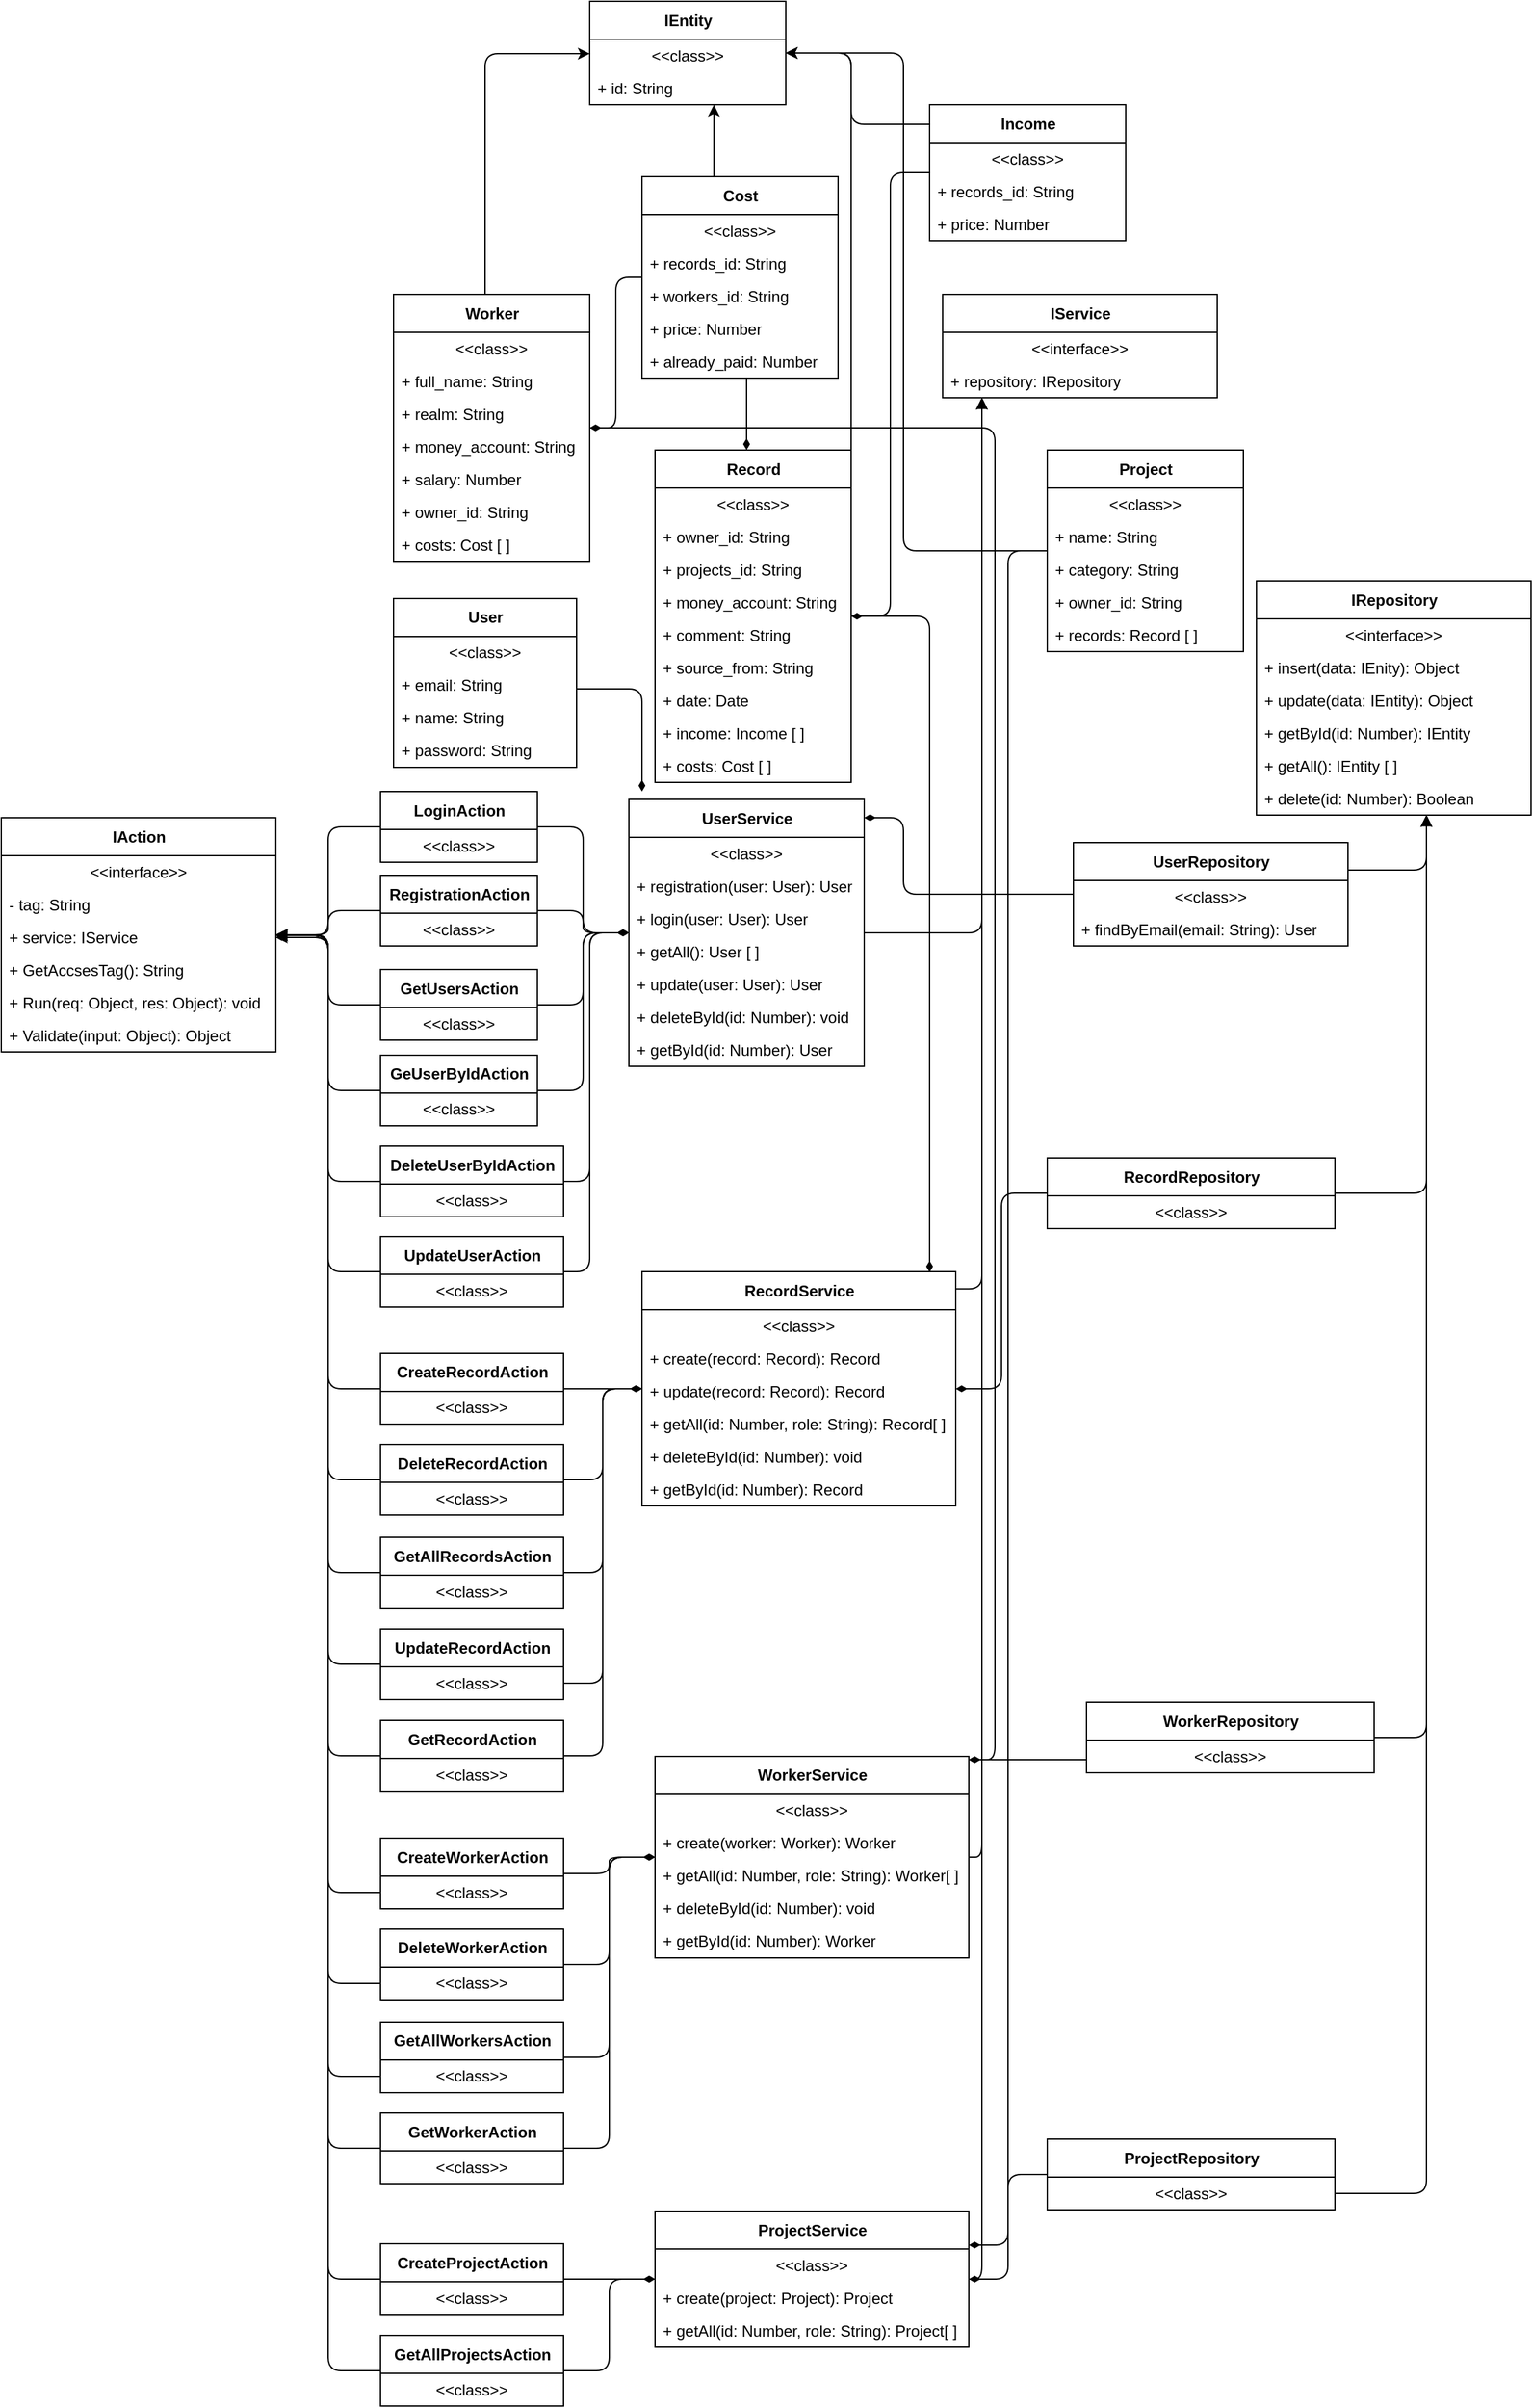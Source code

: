 <mxfile>
    <diagram id="EhOWiQjwKC5yU7iMH9eh" name="Page-1">
        <mxGraphModel dx="2369" dy="2226" grid="1" gridSize="10" guides="1" tooltips="1" connect="1" arrows="1" fold="1" page="1" pageScale="1" pageWidth="1100" pageHeight="850" math="0" shadow="0">
            <root>
                <mxCell id="0"/>
                <mxCell id="1" parent="0"/>
                <mxCell id="305" value="IAction" style="swimlane;fontStyle=1;align=center;verticalAlign=middle;childLayout=stackLayout;horizontal=1;startSize=29;horizontalStack=0;resizeParent=1;resizeParentMax=0;resizeLast=0;collapsible=0;marginBottom=0;html=1;" parent="1" vertex="1">
                    <mxGeometry x="10" y="120" width="210" height="179" as="geometry"/>
                </mxCell>
                <mxCell id="306" value="&amp;lt;&amp;lt;interface&amp;gt;&amp;gt;" style="text;html=1;strokeColor=none;fillColor=none;align=center;verticalAlign=middle;spacingLeft=4;spacingRight=4;overflow=hidden;rotatable=0;points=[[0,0.5],[1,0.5]];portConstraint=eastwest;" parent="305" vertex="1">
                    <mxGeometry y="29" width="210" height="25" as="geometry"/>
                </mxCell>
                <mxCell id="307" value="- tag: String" style="text;html=1;strokeColor=none;fillColor=none;align=left;verticalAlign=middle;spacingLeft=4;spacingRight=4;overflow=hidden;rotatable=0;points=[[0,0.5],[1,0.5]];portConstraint=eastwest;" parent="305" vertex="1">
                    <mxGeometry y="54" width="210" height="25" as="geometry"/>
                </mxCell>
                <mxCell id="495" value="+ service: IService" style="text;html=1;strokeColor=none;fillColor=none;align=left;verticalAlign=middle;spacingLeft=4;spacingRight=4;overflow=hidden;rotatable=0;points=[[0,0.5],[1,0.5]];portConstraint=eastwest;" parent="305" vertex="1">
                    <mxGeometry y="79" width="210" height="25" as="geometry"/>
                </mxCell>
                <mxCell id="308" value="+ GetAccsesTag(): String" style="text;html=1;strokeColor=none;fillColor=none;align=left;verticalAlign=middle;spacingLeft=4;spacingRight=4;overflow=hidden;rotatable=0;points=[[0,0.5],[1,0.5]];portConstraint=eastwest;" parent="305" vertex="1">
                    <mxGeometry y="104" width="210" height="25" as="geometry"/>
                </mxCell>
                <mxCell id="309" value="+ Run(req: Object, res: Object): void" style="text;html=1;strokeColor=none;fillColor=none;align=left;verticalAlign=middle;spacingLeft=4;spacingRight=4;overflow=hidden;rotatable=0;points=[[0,0.5],[1,0.5]];portConstraint=eastwest;" parent="305" vertex="1">
                    <mxGeometry y="129" width="210" height="25" as="geometry"/>
                </mxCell>
                <mxCell id="310" value="+ Validate(input: Object): Object" style="text;html=1;strokeColor=none;fillColor=none;align=left;verticalAlign=middle;spacingLeft=4;spacingRight=4;overflow=hidden;rotatable=0;points=[[0,0.5],[1,0.5]];portConstraint=eastwest;" parent="305" vertex="1">
                    <mxGeometry y="154" width="210" height="25" as="geometry"/>
                </mxCell>
                <mxCell id="321" style="edgeStyle=elbowEdgeStyle;html=1;endArrow=block;endFill=1;" parent="1" source="311" target="305" edge="1">
                    <mxGeometry relative="1" as="geometry">
                        <Array as="points">
                            <mxPoint x="260" y="210"/>
                            <mxPoint x="270" y="209"/>
                            <mxPoint x="260" y="150"/>
                        </Array>
                    </mxGeometry>
                </mxCell>
                <mxCell id="484" style="edgeStyle=elbowEdgeStyle;html=1;endArrow=diamondThin;endFill=1;" parent="1" source="311" target="434" edge="1">
                    <mxGeometry relative="1" as="geometry"/>
                </mxCell>
                <mxCell id="311" value="LoginAction" style="swimlane;fontStyle=1;align=center;verticalAlign=middle;childLayout=stackLayout;horizontal=1;startSize=29;horizontalStack=0;resizeParent=1;resizeParentMax=0;resizeLast=0;collapsible=0;marginBottom=0;html=1;" parent="1" vertex="1">
                    <mxGeometry x="300" y="100" width="120" height="54" as="geometry"/>
                </mxCell>
                <mxCell id="312" value="&amp;lt;&amp;lt;class&amp;gt;&amp;gt;" style="text;html=1;strokeColor=none;fillColor=none;align=center;verticalAlign=middle;spacingLeft=4;spacingRight=4;overflow=hidden;rotatable=0;points=[[0,0.5],[1,0.5]];portConstraint=eastwest;" parent="311" vertex="1">
                    <mxGeometry y="29" width="120" height="25" as="geometry"/>
                </mxCell>
                <mxCell id="320" style="edgeStyle=elbowEdgeStyle;html=1;endArrow=block;endFill=1;" parent="1" source="318" target="305" edge="1">
                    <mxGeometry relative="1" as="geometry"/>
                </mxCell>
                <mxCell id="485" style="edgeStyle=elbowEdgeStyle;html=1;endArrow=diamondThin;endFill=1;" parent="1" source="318" target="434" edge="1">
                    <mxGeometry relative="1" as="geometry"/>
                </mxCell>
                <mxCell id="318" value="RegistrationAction" style="swimlane;fontStyle=1;align=center;verticalAlign=middle;childLayout=stackLayout;horizontal=1;startSize=29;horizontalStack=0;resizeParent=1;resizeParentMax=0;resizeLast=0;collapsible=0;marginBottom=0;html=1;" parent="1" vertex="1">
                    <mxGeometry x="300" y="164" width="120" height="54" as="geometry"/>
                </mxCell>
                <mxCell id="319" value="&amp;lt;&amp;lt;class&amp;gt;&amp;gt;" style="text;html=1;strokeColor=none;fillColor=none;align=center;verticalAlign=middle;spacingLeft=4;spacingRight=4;overflow=hidden;rotatable=0;points=[[0,0.5],[1,0.5]];portConstraint=eastwest;" parent="318" vertex="1">
                    <mxGeometry y="29" width="120" height="25" as="geometry"/>
                </mxCell>
                <mxCell id="324" style="edgeStyle=elbowEdgeStyle;html=1;endArrow=block;endFill=1;" parent="1" source="322" target="305" edge="1">
                    <mxGeometry relative="1" as="geometry"/>
                </mxCell>
                <mxCell id="488" style="edgeStyle=elbowEdgeStyle;html=1;endArrow=diamondThin;endFill=1;" parent="1" source="322" target="431" edge="1">
                    <mxGeometry relative="1" as="geometry"/>
                </mxCell>
                <mxCell id="322" value="GetAllRecordsAction" style="swimlane;fontStyle=1;align=center;verticalAlign=middle;childLayout=stackLayout;horizontal=1;startSize=29;horizontalStack=0;resizeParent=1;resizeParentMax=0;resizeLast=0;collapsible=0;marginBottom=0;html=1;" parent="1" vertex="1">
                    <mxGeometry x="300" y="670" width="140" height="54" as="geometry"/>
                </mxCell>
                <mxCell id="323" value="&amp;lt;&amp;lt;class&amp;gt;&amp;gt;" style="text;html=1;strokeColor=none;fillColor=none;align=center;verticalAlign=middle;spacingLeft=4;spacingRight=4;overflow=hidden;rotatable=0;points=[[0,0.5],[1,0.5]];portConstraint=eastwest;" parent="322" vertex="1">
                    <mxGeometry y="29" width="140" height="25" as="geometry"/>
                </mxCell>
                <mxCell id="331" style="edgeStyle=elbowEdgeStyle;html=1;endArrow=block;endFill=1;" parent="1" source="329" target="305" edge="1">
                    <mxGeometry relative="1" as="geometry"/>
                </mxCell>
                <mxCell id="491" style="edgeStyle=elbowEdgeStyle;html=1;endArrow=diamondThin;endFill=1;" parent="1" source="329" target="431" edge="1">
                    <mxGeometry relative="1" as="geometry"/>
                </mxCell>
                <mxCell id="329" value="GetRecordAction" style="swimlane;fontStyle=1;align=center;verticalAlign=middle;childLayout=stackLayout;horizontal=1;startSize=29;horizontalStack=0;resizeParent=1;resizeParentMax=0;resizeLast=0;collapsible=0;marginBottom=0;html=1;" parent="1" vertex="1">
                    <mxGeometry x="300" y="810" width="140" height="54" as="geometry"/>
                </mxCell>
                <mxCell id="330" value="&amp;lt;&amp;lt;class&amp;gt;&amp;gt;" style="text;html=1;strokeColor=none;fillColor=none;align=center;verticalAlign=middle;spacingLeft=4;spacingRight=4;overflow=hidden;rotatable=0;points=[[0,0.5],[1,0.5]];portConstraint=eastwest;" parent="329" vertex="1">
                    <mxGeometry y="29" width="140" height="25" as="geometry"/>
                </mxCell>
                <mxCell id="335" style="edgeStyle=elbowEdgeStyle;html=1;endArrow=block;endFill=1;" parent="1" source="332" target="305" edge="1">
                    <mxGeometry relative="1" as="geometry">
                        <Array as="points">
                            <mxPoint x="260" y="430"/>
                        </Array>
                    </mxGeometry>
                </mxCell>
                <mxCell id="332" value="UpdateRecordAction" style="swimlane;fontStyle=1;align=center;verticalAlign=middle;childLayout=stackLayout;horizontal=1;startSize=29;horizontalStack=0;resizeParent=1;resizeParentMax=0;resizeLast=0;collapsible=0;marginBottom=0;html=1;" parent="1" vertex="1">
                    <mxGeometry x="300" y="740" width="140" height="54" as="geometry"/>
                </mxCell>
                <mxCell id="333" value="&amp;lt;&amp;lt;class&amp;gt;&amp;gt;" style="text;html=1;strokeColor=none;fillColor=none;align=center;verticalAlign=middle;spacingLeft=4;spacingRight=4;overflow=hidden;rotatable=0;points=[[0,0.5],[1,0.5]];portConstraint=eastwest;" parent="332" vertex="1">
                    <mxGeometry y="29" width="140" height="25" as="geometry"/>
                </mxCell>
                <mxCell id="341" style="edgeStyle=elbowEdgeStyle;html=1;endArrow=block;endFill=1;" parent="1" source="336" target="305" edge="1">
                    <mxGeometry relative="1" as="geometry"/>
                </mxCell>
                <mxCell id="486" style="edgeStyle=elbowEdgeStyle;html=1;endArrow=diamondThin;endFill=1;" parent="1" source="336" target="431" edge="1">
                    <mxGeometry relative="1" as="geometry"/>
                </mxCell>
                <mxCell id="336" value="CreateRecordAction" style="swimlane;fontStyle=1;align=center;verticalAlign=middle;childLayout=stackLayout;horizontal=1;startSize=29;horizontalStack=0;resizeParent=1;resizeParentMax=0;resizeLast=0;collapsible=0;marginBottom=0;html=1;" parent="1" vertex="1">
                    <mxGeometry x="300" y="529.5" width="140" height="54" as="geometry"/>
                </mxCell>
                <mxCell id="337" value="&amp;lt;&amp;lt;class&amp;gt;&amp;gt;" style="text;html=1;strokeColor=none;fillColor=none;align=center;verticalAlign=middle;spacingLeft=4;spacingRight=4;overflow=hidden;rotatable=0;points=[[0,0.5],[1,0.5]];portConstraint=eastwest;" parent="336" vertex="1">
                    <mxGeometry y="29" width="140" height="25" as="geometry"/>
                </mxCell>
                <mxCell id="340" style="edgeStyle=elbowEdgeStyle;html=1;endArrow=block;endFill=1;" parent="1" source="338" target="305" edge="1">
                    <mxGeometry relative="1" as="geometry"/>
                </mxCell>
                <mxCell id="487" style="edgeStyle=elbowEdgeStyle;html=1;endArrow=diamondThin;endFill=1;" parent="1" source="338" target="431" edge="1">
                    <mxGeometry relative="1" as="geometry"/>
                </mxCell>
                <mxCell id="338" value="DeleteRecordAction" style="swimlane;fontStyle=1;align=center;verticalAlign=middle;childLayout=stackLayout;horizontal=1;startSize=29;horizontalStack=0;resizeParent=1;resizeParentMax=0;resizeLast=0;collapsible=0;marginBottom=0;html=1;" parent="1" vertex="1">
                    <mxGeometry x="300" y="599" width="140" height="54" as="geometry"/>
                </mxCell>
                <mxCell id="339" value="&amp;lt;&amp;lt;class&amp;gt;&amp;gt;" style="text;html=1;strokeColor=none;fillColor=none;align=center;verticalAlign=middle;spacingLeft=4;spacingRight=4;overflow=hidden;rotatable=0;points=[[0,0.5],[1,0.5]];portConstraint=eastwest;" parent="338" vertex="1">
                    <mxGeometry y="29" width="140" height="25" as="geometry"/>
                </mxCell>
                <mxCell id="494" style="edgeStyle=elbowEdgeStyle;html=1;endArrow=diamondThin;endFill=1;exitX=1;exitY=0.5;exitDx=0;exitDy=0;" parent="1" edge="1">
                    <mxGeometry relative="1" as="geometry">
                        <Array as="points">
                            <mxPoint x="500" y="90"/>
                            <mxPoint x="500" y="60"/>
                            <mxPoint x="470" y="70"/>
                            <mxPoint x="520" y="90"/>
                            <mxPoint x="480" y="90"/>
                            <mxPoint x="470" y="60"/>
                            <mxPoint x="580" y="10"/>
                        </Array>
                        <mxPoint x="450" y="21.5" as="sourcePoint"/>
                        <mxPoint x="500" y="100" as="targetPoint"/>
                    </mxGeometry>
                </mxCell>
                <mxCell id="349" value="User" style="swimlane;fontStyle=1;align=center;verticalAlign=middle;childLayout=stackLayout;horizontal=1;startSize=29;horizontalStack=0;resizeParent=1;resizeParentMax=0;resizeLast=0;collapsible=0;marginBottom=0;html=1;" parent="1" vertex="1">
                    <mxGeometry x="310" y="-47.5" width="140" height="129" as="geometry"/>
                </mxCell>
                <mxCell id="350" value="&amp;lt;&amp;lt;class&amp;gt;&amp;gt;" style="text;html=1;strokeColor=none;fillColor=none;align=center;verticalAlign=middle;spacingLeft=4;spacingRight=4;overflow=hidden;rotatable=0;points=[[0,0.5],[1,0.5]];portConstraint=eastwest;" parent="349" vertex="1">
                    <mxGeometry y="29" width="140" height="25" as="geometry"/>
                </mxCell>
                <mxCell id="372" value="+ email: String" style="text;html=1;strokeColor=none;fillColor=none;align=left;verticalAlign=middle;spacingLeft=4;spacingRight=4;overflow=hidden;rotatable=0;points=[[0,0.5],[1,0.5]];portConstraint=eastwest;" parent="349" vertex="1">
                    <mxGeometry y="54" width="140" height="25" as="geometry"/>
                </mxCell>
                <mxCell id="373" value="+ name: String" style="text;html=1;strokeColor=none;fillColor=none;align=left;verticalAlign=middle;spacingLeft=4;spacingRight=4;overflow=hidden;rotatable=0;points=[[0,0.5],[1,0.5]];portConstraint=eastwest;" parent="349" vertex="1">
                    <mxGeometry y="79" width="140" height="25" as="geometry"/>
                </mxCell>
                <mxCell id="374" value="+ password: String" style="text;html=1;strokeColor=none;fillColor=none;align=left;verticalAlign=middle;spacingLeft=4;spacingRight=4;overflow=hidden;rotatable=0;points=[[0,0.5],[1,0.5]];portConstraint=eastwest;" parent="349" vertex="1">
                    <mxGeometry y="104" width="140" height="25" as="geometry"/>
                </mxCell>
                <mxCell id="499" style="edgeStyle=elbowEdgeStyle;html=1;endArrow=diamondThin;endFill=1;entryX=0.92;entryY=0.003;entryDx=0;entryDy=0;entryPerimeter=0;" parent="1" source="355" target="431" edge="1">
                    <mxGeometry relative="1" as="geometry">
                        <Array as="points">
                            <mxPoint x="720" y="330"/>
                            <mxPoint x="690" y="280"/>
                            <mxPoint x="680" y="140"/>
                            <mxPoint x="680" y="320"/>
                            <mxPoint x="687" y="190"/>
                            <mxPoint x="690" y="-20"/>
                            <mxPoint x="620" y="-10"/>
                        </Array>
                        <mxPoint x="690" y="340" as="targetPoint"/>
                    </mxGeometry>
                </mxCell>
                <mxCell id="620" style="edgeStyle=elbowEdgeStyle;html=1;endArrow=classic;endFill=1;" edge="1" parent="1" source="355" target="613">
                    <mxGeometry relative="1" as="geometry">
                        <Array as="points">
                            <mxPoint x="660" y="-400"/>
                        </Array>
                    </mxGeometry>
                </mxCell>
                <mxCell id="355" value="Record" style="swimlane;fontStyle=1;align=center;verticalAlign=middle;childLayout=stackLayout;horizontal=1;startSize=29;horizontalStack=0;resizeParent=1;resizeParentMax=0;resizeLast=0;collapsible=0;marginBottom=0;html=1;" parent="1" vertex="1">
                    <mxGeometry x="510" y="-161" width="150" height="254" as="geometry"/>
                </mxCell>
                <mxCell id="356" value="&amp;lt;&amp;lt;class&amp;gt;&amp;gt;" style="text;html=1;strokeColor=none;fillColor=none;align=center;verticalAlign=middle;spacingLeft=4;spacingRight=4;overflow=hidden;rotatable=0;points=[[0,0.5],[1,0.5]];portConstraint=eastwest;" parent="355" vertex="1">
                    <mxGeometry y="29" width="150" height="25" as="geometry"/>
                </mxCell>
                <mxCell id="385" value="+ owner_id: String" style="text;html=1;strokeColor=none;fillColor=none;align=left;verticalAlign=middle;spacingLeft=4;spacingRight=4;overflow=hidden;rotatable=0;points=[[0,0.5],[1,0.5]];portConstraint=eastwest;" parent="355" vertex="1">
                    <mxGeometry y="54" width="150" height="25" as="geometry"/>
                </mxCell>
                <mxCell id="386" value="+ projects_id: String" style="text;html=1;strokeColor=none;fillColor=none;align=left;verticalAlign=middle;spacingLeft=4;spacingRight=4;overflow=hidden;rotatable=0;points=[[0,0.5],[1,0.5]];portConstraint=eastwest;" parent="355" vertex="1">
                    <mxGeometry y="79" width="150" height="25" as="geometry"/>
                </mxCell>
                <mxCell id="387" value="+ money_account: String" style="text;html=1;strokeColor=none;fillColor=none;align=left;verticalAlign=middle;spacingLeft=4;spacingRight=4;overflow=hidden;rotatable=0;points=[[0,0.5],[1,0.5]];portConstraint=eastwest;" parent="355" vertex="1">
                    <mxGeometry y="104" width="150" height="25" as="geometry"/>
                </mxCell>
                <mxCell id="517" value="+ comment: String" style="text;html=1;strokeColor=none;fillColor=none;align=left;verticalAlign=middle;spacingLeft=4;spacingRight=4;overflow=hidden;rotatable=0;points=[[0,0.5],[1,0.5]];portConstraint=eastwest;" parent="355" vertex="1">
                    <mxGeometry y="129" width="150" height="25" as="geometry"/>
                </mxCell>
                <mxCell id="518" value="+ source_from: String" style="text;html=1;strokeColor=none;fillColor=none;align=left;verticalAlign=middle;spacingLeft=4;spacingRight=4;overflow=hidden;rotatable=0;points=[[0,0.5],[1,0.5]];portConstraint=eastwest;" parent="355" vertex="1">
                    <mxGeometry y="154" width="150" height="25" as="geometry"/>
                </mxCell>
                <mxCell id="519" value="+ date: Date" style="text;html=1;strokeColor=none;fillColor=none;align=left;verticalAlign=middle;spacingLeft=4;spacingRight=4;overflow=hidden;rotatable=0;points=[[0,0.5],[1,0.5]];portConstraint=eastwest;" parent="355" vertex="1">
                    <mxGeometry y="179" width="150" height="25" as="geometry"/>
                </mxCell>
                <mxCell id="571" value="+ income: Income [ ]&amp;nbsp;" style="text;html=1;strokeColor=none;fillColor=none;align=left;verticalAlign=middle;spacingLeft=4;spacingRight=4;overflow=hidden;rotatable=0;points=[[0,0.5],[1,0.5]];portConstraint=eastwest;" vertex="1" parent="355">
                    <mxGeometry y="204" width="150" height="25" as="geometry"/>
                </mxCell>
                <mxCell id="572" value="+ costs: Cost [ ]&amp;nbsp;" style="text;html=1;strokeColor=none;fillColor=none;align=left;verticalAlign=middle;spacingLeft=4;spacingRight=4;overflow=hidden;rotatable=0;points=[[0,0.5],[1,0.5]];portConstraint=eastwest;" vertex="1" parent="355">
                    <mxGeometry y="229" width="150" height="25" as="geometry"/>
                </mxCell>
                <mxCell id="415" value="IService" style="swimlane;fontStyle=1;align=center;verticalAlign=middle;childLayout=stackLayout;horizontal=1;startSize=29;horizontalStack=0;resizeParent=1;resizeParentMax=0;resizeLast=0;collapsible=0;marginBottom=0;html=1;" parent="1" vertex="1">
                    <mxGeometry x="730" y="-280" width="210" height="79" as="geometry"/>
                </mxCell>
                <mxCell id="416" value="&amp;lt;&amp;lt;interface&amp;gt;&amp;gt;" style="text;html=1;strokeColor=none;fillColor=none;align=center;verticalAlign=middle;spacingLeft=4;spacingRight=4;overflow=hidden;rotatable=0;points=[[0,0.5],[1,0.5]];portConstraint=eastwest;" parent="415" vertex="1">
                    <mxGeometry y="29" width="210" height="25" as="geometry"/>
                </mxCell>
                <mxCell id="417" value="+ repository: IRepository" style="text;html=1;strokeColor=none;fillColor=none;align=left;verticalAlign=middle;spacingLeft=4;spacingRight=4;overflow=hidden;rotatable=0;points=[[0,0.5],[1,0.5]];portConstraint=eastwest;" parent="415" vertex="1">
                    <mxGeometry y="54" width="210" height="25" as="geometry"/>
                </mxCell>
                <mxCell id="430" style="edgeStyle=elbowEdgeStyle;html=1;endArrow=block;endFill=1;exitX=1;exitY=0.073;exitDx=0;exitDy=0;exitPerimeter=0;" parent="1" source="431" target="415" edge="1">
                    <mxGeometry relative="1" as="geometry">
                        <Array as="points">
                            <mxPoint x="760" y="480"/>
                            <mxPoint x="750" y="-60"/>
                            <mxPoint x="850" y="130"/>
                            <mxPoint x="760" y="130"/>
                            <mxPoint x="750" y="290"/>
                        </Array>
                    </mxGeometry>
                </mxCell>
                <mxCell id="431" value="RecordService" style="swimlane;fontStyle=1;align=center;verticalAlign=middle;childLayout=stackLayout;horizontal=1;startSize=29;horizontalStack=0;resizeParent=1;resizeParentMax=0;resizeLast=0;collapsible=0;marginBottom=0;html=1;" parent="1" vertex="1">
                    <mxGeometry x="500" y="467" width="240" height="179" as="geometry"/>
                </mxCell>
                <mxCell id="432" value="&amp;lt;&amp;lt;class&amp;gt;&amp;gt;" style="text;html=1;strokeColor=none;fillColor=none;align=center;verticalAlign=middle;spacingLeft=4;spacingRight=4;overflow=hidden;rotatable=0;points=[[0,0.5],[1,0.5]];portConstraint=eastwest;" parent="431" vertex="1">
                    <mxGeometry y="29" width="240" height="25" as="geometry"/>
                </mxCell>
                <mxCell id="447" value="+ create(record: Record): Record" style="text;html=1;strokeColor=none;fillColor=none;align=left;verticalAlign=middle;spacingLeft=4;spacingRight=4;overflow=hidden;rotatable=0;points=[[0,0.5],[1,0.5]];portConstraint=eastwest;" parent="431" vertex="1">
                    <mxGeometry y="54" width="240" height="25" as="geometry"/>
                </mxCell>
                <mxCell id="448" value="+ update(record: Record): Record" style="text;html=1;strokeColor=none;fillColor=none;align=left;verticalAlign=middle;spacingLeft=4;spacingRight=4;overflow=hidden;rotatable=0;points=[[0,0.5],[1,0.5]];portConstraint=eastwest;" parent="431" vertex="1">
                    <mxGeometry y="79" width="240" height="25" as="geometry"/>
                </mxCell>
                <mxCell id="524" value="+ getAll(id: Number, role: String): Record[ ]" style="text;html=1;strokeColor=none;fillColor=none;align=left;verticalAlign=middle;spacingLeft=4;spacingRight=4;overflow=hidden;rotatable=0;points=[[0,0.5],[1,0.5]];portConstraint=eastwest;" parent="431" vertex="1">
                    <mxGeometry y="104" width="240" height="25" as="geometry"/>
                </mxCell>
                <mxCell id="525" value="+ deleteById(id: Number): void" style="text;html=1;strokeColor=none;fillColor=none;align=left;verticalAlign=middle;spacingLeft=4;spacingRight=4;overflow=hidden;rotatable=0;points=[[0,0.5],[1,0.5]];portConstraint=eastwest;" parent="431" vertex="1">
                    <mxGeometry y="129" width="240" height="25" as="geometry"/>
                </mxCell>
                <mxCell id="526" value="+ getById(id: Number): Record" style="text;html=1;strokeColor=none;fillColor=none;align=left;verticalAlign=middle;spacingLeft=4;spacingRight=4;overflow=hidden;rotatable=0;points=[[0,0.5],[1,0.5]];portConstraint=eastwest;" parent="431" vertex="1">
                    <mxGeometry y="154" width="240" height="25" as="geometry"/>
                </mxCell>
                <mxCell id="433" style="edgeStyle=elbowEdgeStyle;html=1;endArrow=block;endFill=1;" parent="1" source="434" target="415" edge="1">
                    <mxGeometry relative="1" as="geometry">
                        <Array as="points">
                            <mxPoint x="760" y="-120"/>
                            <mxPoint x="750" y="-100"/>
                            <mxPoint x="850" y="110"/>
                            <mxPoint x="760" y="100"/>
                            <mxPoint x="700" y="120"/>
                            <mxPoint x="750" y="110"/>
                            <mxPoint x="710" y="130"/>
                            <mxPoint x="760" y="90"/>
                        </Array>
                    </mxGeometry>
                </mxCell>
                <mxCell id="434" value="UserService" style="swimlane;fontStyle=1;align=center;verticalAlign=middle;childLayout=stackLayout;horizontal=1;startSize=29;horizontalStack=0;resizeParent=1;resizeParentMax=0;resizeLast=0;collapsible=0;marginBottom=0;html=1;" parent="1" vertex="1">
                    <mxGeometry x="490" y="106" width="180" height="204" as="geometry"/>
                </mxCell>
                <mxCell id="435" value="&amp;lt;&amp;lt;class&amp;gt;&amp;gt;" style="text;html=1;strokeColor=none;fillColor=none;align=center;verticalAlign=middle;spacingLeft=4;spacingRight=4;overflow=hidden;rotatable=0;points=[[0,0.5],[1,0.5]];portConstraint=eastwest;" parent="434" vertex="1">
                    <mxGeometry y="29" width="180" height="25" as="geometry"/>
                </mxCell>
                <mxCell id="445" value="+ registration(user: User): User" style="text;html=1;strokeColor=none;fillColor=none;align=left;verticalAlign=middle;spacingLeft=4;spacingRight=4;overflow=hidden;rotatable=0;points=[[0,0.5],[1,0.5]];portConstraint=eastwest;" parent="434" vertex="1">
                    <mxGeometry y="54" width="180" height="25" as="geometry"/>
                </mxCell>
                <mxCell id="446" value="+ login(user: User): User" style="text;html=1;strokeColor=none;fillColor=none;align=left;verticalAlign=middle;spacingLeft=4;spacingRight=4;overflow=hidden;rotatable=0;points=[[0,0.5],[1,0.5]];portConstraint=eastwest;" parent="434" vertex="1">
                    <mxGeometry y="79" width="180" height="25" as="geometry"/>
                </mxCell>
                <mxCell id="520" value="+ getAll(): User [ ]" style="text;html=1;strokeColor=none;fillColor=none;align=left;verticalAlign=middle;spacingLeft=4;spacingRight=4;overflow=hidden;rotatable=0;points=[[0,0.5],[1,0.5]];portConstraint=eastwest;" parent="434" vertex="1">
                    <mxGeometry y="104" width="180" height="25" as="geometry"/>
                </mxCell>
                <mxCell id="521" value="+ update(user: User): User" style="text;html=1;strokeColor=none;fillColor=none;align=left;verticalAlign=middle;spacingLeft=4;spacingRight=4;overflow=hidden;rotatable=0;points=[[0,0.5],[1,0.5]];portConstraint=eastwest;" parent="434" vertex="1">
                    <mxGeometry y="129" width="180" height="25" as="geometry"/>
                </mxCell>
                <mxCell id="522" value="+ deleteById(id: Number): void" style="text;html=1;strokeColor=none;fillColor=none;align=left;verticalAlign=middle;spacingLeft=4;spacingRight=4;overflow=hidden;rotatable=0;points=[[0,0.5],[1,0.5]];portConstraint=eastwest;" parent="434" vertex="1">
                    <mxGeometry y="154" width="180" height="25" as="geometry"/>
                </mxCell>
                <mxCell id="523" value="+ getById(id: Number): User" style="text;html=1;strokeColor=none;fillColor=none;align=left;verticalAlign=middle;spacingLeft=4;spacingRight=4;overflow=hidden;rotatable=0;points=[[0,0.5],[1,0.5]];portConstraint=eastwest;" parent="434" vertex="1">
                    <mxGeometry y="179" width="180" height="25" as="geometry"/>
                </mxCell>
                <mxCell id="453" value="IRepository" style="swimlane;fontStyle=1;align=center;verticalAlign=middle;childLayout=stackLayout;horizontal=1;startSize=29;horizontalStack=0;resizeParent=1;resizeParentMax=0;resizeLast=0;collapsible=0;marginBottom=0;html=1;" parent="1" vertex="1">
                    <mxGeometry x="970" y="-61" width="210" height="179" as="geometry"/>
                </mxCell>
                <mxCell id="454" value="&amp;lt;&amp;lt;interface&amp;gt;&amp;gt;" style="text;html=1;strokeColor=none;fillColor=none;align=center;verticalAlign=middle;spacingLeft=4;spacingRight=4;overflow=hidden;rotatable=0;points=[[0,0.5],[1,0.5]];portConstraint=eastwest;" parent="453" vertex="1">
                    <mxGeometry y="29" width="210" height="25" as="geometry"/>
                </mxCell>
                <mxCell id="455" value="+ insert(data: IEnity): Object" style="text;html=1;strokeColor=none;fillColor=none;align=left;verticalAlign=middle;spacingLeft=4;spacingRight=4;overflow=hidden;rotatable=0;points=[[0,0.5],[1,0.5]];portConstraint=eastwest;" parent="453" vertex="1">
                    <mxGeometry y="54" width="210" height="25" as="geometry"/>
                </mxCell>
                <mxCell id="473" value="+ update(data: IEntity): Object" style="text;html=1;strokeColor=none;fillColor=none;align=left;verticalAlign=middle;spacingLeft=4;spacingRight=4;overflow=hidden;rotatable=0;points=[[0,0.5],[1,0.5]];portConstraint=eastwest;" parent="453" vertex="1">
                    <mxGeometry y="79" width="210" height="25" as="geometry"/>
                </mxCell>
                <mxCell id="474" value="+ getById(id: Number): IEntity" style="text;html=1;strokeColor=none;fillColor=none;align=left;verticalAlign=middle;spacingLeft=4;spacingRight=4;overflow=hidden;rotatable=0;points=[[0,0.5],[1,0.5]];portConstraint=eastwest;" parent="453" vertex="1">
                    <mxGeometry y="104" width="210" height="25" as="geometry"/>
                </mxCell>
                <mxCell id="475" value="+ getAll(): IEntity [ ]" style="text;html=1;strokeColor=none;fillColor=none;align=left;verticalAlign=middle;spacingLeft=4;spacingRight=4;overflow=hidden;rotatable=0;points=[[0,0.5],[1,0.5]];portConstraint=eastwest;" parent="453" vertex="1">
                    <mxGeometry y="129" width="210" height="25" as="geometry"/>
                </mxCell>
                <mxCell id="622" value="+ delete(id: Number): Boolean" style="text;html=1;strokeColor=none;fillColor=none;align=left;verticalAlign=middle;spacingLeft=4;spacingRight=4;overflow=hidden;rotatable=0;points=[[0,0.5],[1,0.5]];portConstraint=eastwest;" vertex="1" parent="453">
                    <mxGeometry y="154" width="210" height="25" as="geometry"/>
                </mxCell>
                <mxCell id="456" style="edgeStyle=elbowEdgeStyle;html=1;endArrow=block;endFill=1;" parent="1" source="457" target="453" edge="1">
                    <mxGeometry relative="1" as="geometry">
                        <Array as="points">
                            <mxPoint x="1100" y="160"/>
                            <mxPoint x="1050" y="200"/>
                            <mxPoint x="1130" y="250"/>
                        </Array>
                    </mxGeometry>
                </mxCell>
                <mxCell id="631" style="edgeStyle=elbowEdgeStyle;html=1;endArrow=diamondThin;endFill=1;" edge="1" parent="1" source="457" target="431">
                    <mxGeometry relative="1" as="geometry"/>
                </mxCell>
                <mxCell id="457" value="RecordRepository" style="swimlane;fontStyle=1;align=center;verticalAlign=middle;childLayout=stackLayout;horizontal=1;startSize=29;horizontalStack=0;resizeParent=1;resizeParentMax=0;resizeLast=0;collapsible=0;marginBottom=0;html=1;" parent="1" vertex="1">
                    <mxGeometry x="810" y="380" width="220" height="54" as="geometry"/>
                </mxCell>
                <mxCell id="458" value="&amp;lt;&amp;lt;class&amp;gt;&amp;gt;" style="text;html=1;strokeColor=none;fillColor=none;align=center;verticalAlign=middle;spacingLeft=4;spacingRight=4;overflow=hidden;rotatable=0;points=[[0,0.5],[1,0.5]];portConstraint=eastwest;" parent="457" vertex="1">
                    <mxGeometry y="29" width="220" height="25" as="geometry"/>
                </mxCell>
                <mxCell id="461" style="edgeStyle=elbowEdgeStyle;html=1;endArrow=block;endFill=1;" parent="1" source="462" target="453" edge="1">
                    <mxGeometry relative="1" as="geometry">
                        <Array as="points">
                            <mxPoint x="1100" y="160"/>
                            <mxPoint x="1160" y="130"/>
                            <mxPoint x="1150" y="130"/>
                            <mxPoint x="1050" y="160"/>
                        </Array>
                    </mxGeometry>
                </mxCell>
                <mxCell id="632" style="edgeStyle=elbowEdgeStyle;html=1;endArrow=diamondThin;endFill=1;" edge="1" parent="1" source="462" target="434">
                    <mxGeometry relative="1" as="geometry">
                        <Array as="points">
                            <mxPoint x="700" y="120"/>
                        </Array>
                    </mxGeometry>
                </mxCell>
                <mxCell id="462" value="UserRepository" style="swimlane;fontStyle=1;align=center;verticalAlign=middle;childLayout=stackLayout;horizontal=1;startSize=29;horizontalStack=0;resizeParent=1;resizeParentMax=0;resizeLast=0;collapsible=0;marginBottom=0;html=1;" parent="1" vertex="1">
                    <mxGeometry x="830" y="139" width="210" height="79" as="geometry"/>
                </mxCell>
                <mxCell id="463" value="&amp;lt;&amp;lt;class&amp;gt;&amp;gt;" style="text;html=1;strokeColor=none;fillColor=none;align=center;verticalAlign=middle;spacingLeft=4;spacingRight=4;overflow=hidden;rotatable=0;points=[[0,0.5],[1,0.5]];portConstraint=eastwest;" parent="462" vertex="1">
                    <mxGeometry y="29" width="210" height="25" as="geometry"/>
                </mxCell>
                <mxCell id="464" value="+ findByEmail(email: String): User" style="text;html=1;strokeColor=none;fillColor=none;align=left;verticalAlign=middle;spacingLeft=4;spacingRight=4;overflow=hidden;rotatable=0;points=[[0,0.5],[1,0.5]];portConstraint=eastwest;" parent="462" vertex="1">
                    <mxGeometry y="54" width="210" height="25" as="geometry"/>
                </mxCell>
                <mxCell id="489" style="edgeStyle=elbowEdgeStyle;html=1;endArrow=diamondThin;endFill=1;" parent="1" source="333" target="431" edge="1">
                    <mxGeometry relative="1" as="geometry"/>
                </mxCell>
                <mxCell id="509" style="edgeStyle=elbowEdgeStyle;html=1;" parent="1" source="501" edge="1">
                    <mxGeometry relative="1" as="geometry">
                        <mxPoint x="220" y="210" as="targetPoint"/>
                    </mxGeometry>
                </mxCell>
                <mxCell id="513" style="edgeStyle=elbowEdgeStyle;html=1;endArrow=diamondThin;endFill=1;" parent="1" source="501" target="434" edge="1">
                    <mxGeometry relative="1" as="geometry"/>
                </mxCell>
                <mxCell id="501" value="GetUsersAction" style="swimlane;fontStyle=1;align=center;verticalAlign=middle;childLayout=stackLayout;horizontal=1;startSize=29;horizontalStack=0;resizeParent=1;resizeParentMax=0;resizeLast=0;collapsible=0;marginBottom=0;html=1;" parent="1" vertex="1">
                    <mxGeometry x="300" y="236" width="120" height="54" as="geometry"/>
                </mxCell>
                <mxCell id="502" value="&amp;lt;&amp;lt;class&amp;gt;&amp;gt;" style="text;html=1;strokeColor=none;fillColor=none;align=center;verticalAlign=middle;spacingLeft=4;spacingRight=4;overflow=hidden;rotatable=0;points=[[0,0.5],[1,0.5]];portConstraint=eastwest;" parent="501" vertex="1">
                    <mxGeometry y="29" width="120" height="25" as="geometry"/>
                </mxCell>
                <mxCell id="510" style="edgeStyle=elbowEdgeStyle;html=1;entryX=1;entryY=0.5;entryDx=0;entryDy=0;" parent="1" source="503" target="495" edge="1">
                    <mxGeometry relative="1" as="geometry"/>
                </mxCell>
                <mxCell id="514" style="edgeStyle=elbowEdgeStyle;html=1;endArrow=diamondThin;endFill=1;" parent="1" source="503" target="434" edge="1">
                    <mxGeometry relative="1" as="geometry">
                        <Array as="points">
                            <mxPoint x="455" y="208"/>
                        </Array>
                    </mxGeometry>
                </mxCell>
                <mxCell id="503" value="GeUserByIdAction" style="swimlane;fontStyle=1;align=center;verticalAlign=middle;childLayout=stackLayout;horizontal=1;startSize=29;horizontalStack=0;resizeParent=1;resizeParentMax=0;resizeLast=0;collapsible=0;marginBottom=0;html=1;" parent="1" vertex="1">
                    <mxGeometry x="300" y="301.5" width="120" height="54" as="geometry"/>
                </mxCell>
                <mxCell id="504" value="&amp;lt;&amp;lt;class&amp;gt;&amp;gt;" style="text;html=1;strokeColor=none;fillColor=none;align=center;verticalAlign=middle;spacingLeft=4;spacingRight=4;overflow=hidden;rotatable=0;points=[[0,0.5],[1,0.5]];portConstraint=eastwest;" parent="503" vertex="1">
                    <mxGeometry y="29" width="120" height="25" as="geometry"/>
                </mxCell>
                <mxCell id="511" style="edgeStyle=elbowEdgeStyle;html=1;" parent="1" source="505" edge="1">
                    <mxGeometry relative="1" as="geometry">
                        <mxPoint x="220" y="210" as="targetPoint"/>
                    </mxGeometry>
                </mxCell>
                <mxCell id="527" style="edgeStyle=elbowEdgeStyle;html=1;endArrow=diamondThin;endFill=1;" edge="1" parent="1" source="505" target="434">
                    <mxGeometry relative="1" as="geometry">
                        <Array as="points">
                            <mxPoint x="460" y="208"/>
                            <mxPoint x="460" y="300"/>
                        </Array>
                    </mxGeometry>
                </mxCell>
                <mxCell id="505" value="DeleteUserByIdAction" style="swimlane;fontStyle=1;align=center;verticalAlign=middle;childLayout=stackLayout;horizontal=1;startSize=29;horizontalStack=0;resizeParent=1;resizeParentMax=0;resizeLast=0;collapsible=0;marginBottom=0;html=1;" parent="1" vertex="1">
                    <mxGeometry x="300" y="371" width="140" height="54" as="geometry"/>
                </mxCell>
                <mxCell id="506" value="&amp;lt;&amp;lt;class&amp;gt;&amp;gt;" style="text;html=1;strokeColor=none;fillColor=none;align=center;verticalAlign=middle;spacingLeft=4;spacingRight=4;overflow=hidden;rotatable=0;points=[[0,0.5],[1,0.5]];portConstraint=eastwest;" parent="505" vertex="1">
                    <mxGeometry y="29" width="140" height="25" as="geometry"/>
                </mxCell>
                <mxCell id="512" style="edgeStyle=elbowEdgeStyle;html=1;" parent="1" source="507" edge="1">
                    <mxGeometry relative="1" as="geometry">
                        <mxPoint x="220" y="210" as="targetPoint"/>
                    </mxGeometry>
                </mxCell>
                <mxCell id="528" style="edgeStyle=elbowEdgeStyle;html=1;endArrow=diamondThin;endFill=1;" edge="1" parent="1" source="507" target="434">
                    <mxGeometry relative="1" as="geometry">
                        <Array as="points">
                            <mxPoint x="460" y="208"/>
                        </Array>
                    </mxGeometry>
                </mxCell>
                <mxCell id="507" value="UpdateUserAction" style="swimlane;fontStyle=1;align=center;verticalAlign=middle;childLayout=stackLayout;horizontal=1;startSize=29;horizontalStack=0;resizeParent=1;resizeParentMax=0;resizeLast=0;collapsible=0;marginBottom=0;html=1;" parent="1" vertex="1">
                    <mxGeometry x="300" y="440" width="140" height="54" as="geometry"/>
                </mxCell>
                <mxCell id="508" value="&amp;lt;&amp;lt;class&amp;gt;&amp;gt;" style="text;html=1;strokeColor=none;fillColor=none;align=center;verticalAlign=middle;spacingLeft=4;spacingRight=4;overflow=hidden;rotatable=0;points=[[0,0.5],[1,0.5]];portConstraint=eastwest;" parent="507" vertex="1">
                    <mxGeometry y="29" width="140" height="25" as="geometry"/>
                </mxCell>
                <mxCell id="567" style="edgeStyle=elbowEdgeStyle;html=1;endArrow=diamondThin;endFill=1;" edge="1" parent="1" source="529" target="549">
                    <mxGeometry relative="1" as="geometry"/>
                </mxCell>
                <mxCell id="529" value="GetAllWorkersAction" style="swimlane;fontStyle=1;align=center;verticalAlign=middle;childLayout=stackLayout;horizontal=1;startSize=29;horizontalStack=0;resizeParent=1;resizeParentMax=0;resizeLast=0;collapsible=0;marginBottom=0;html=1;" vertex="1" parent="1">
                    <mxGeometry x="300" y="1040.5" width="140" height="54" as="geometry"/>
                </mxCell>
                <mxCell id="530" value="&amp;lt;&amp;lt;class&amp;gt;&amp;gt;" style="text;html=1;strokeColor=none;fillColor=none;align=center;verticalAlign=middle;spacingLeft=4;spacingRight=4;overflow=hidden;rotatable=0;points=[[0,0.5],[1,0.5]];portConstraint=eastwest;" vertex="1" parent="529">
                    <mxGeometry y="29" width="140" height="25" as="geometry"/>
                </mxCell>
                <mxCell id="545" style="edgeStyle=elbowEdgeStyle;html=1;endArrow=classic;endFill=1;" edge="1" parent="1" source="531">
                    <mxGeometry relative="1" as="geometry">
                        <mxPoint x="220" y="210" as="targetPoint"/>
                    </mxGeometry>
                </mxCell>
                <mxCell id="568" style="edgeStyle=elbowEdgeStyle;html=1;endArrow=diamondThin;endFill=1;" edge="1" parent="1" source="531" target="549">
                    <mxGeometry relative="1" as="geometry"/>
                </mxCell>
                <mxCell id="531" value="GetWorkerAction" style="swimlane;fontStyle=1;align=center;verticalAlign=middle;childLayout=stackLayout;horizontal=1;startSize=29;horizontalStack=0;resizeParent=1;resizeParentMax=0;resizeLast=0;collapsible=0;marginBottom=0;html=1;" vertex="1" parent="1">
                    <mxGeometry x="300" y="1110" width="140" height="54" as="geometry"/>
                </mxCell>
                <mxCell id="532" value="&amp;lt;&amp;lt;class&amp;gt;&amp;gt;" style="text;html=1;strokeColor=none;fillColor=none;align=center;verticalAlign=middle;spacingLeft=4;spacingRight=4;overflow=hidden;rotatable=0;points=[[0,0.5],[1,0.5]];portConstraint=eastwest;" vertex="1" parent="531">
                    <mxGeometry y="29" width="140" height="25" as="geometry"/>
                </mxCell>
                <mxCell id="565" style="edgeStyle=elbowEdgeStyle;html=1;endArrow=diamondThin;endFill=1;" edge="1" parent="1" source="535" target="549">
                    <mxGeometry relative="1" as="geometry"/>
                </mxCell>
                <mxCell id="535" value="CreateWorkerAction" style="swimlane;fontStyle=1;align=center;verticalAlign=middle;childLayout=stackLayout;horizontal=1;startSize=29;horizontalStack=0;resizeParent=1;resizeParentMax=0;resizeLast=0;collapsible=0;marginBottom=0;html=1;" vertex="1" parent="1">
                    <mxGeometry x="300" y="900" width="140" height="54" as="geometry"/>
                </mxCell>
                <mxCell id="536" value="&amp;lt;&amp;lt;class&amp;gt;&amp;gt;" style="text;html=1;strokeColor=none;fillColor=none;align=center;verticalAlign=middle;spacingLeft=4;spacingRight=4;overflow=hidden;rotatable=0;points=[[0,0.5],[1,0.5]];portConstraint=eastwest;" vertex="1" parent="535">
                    <mxGeometry y="29" width="140" height="25" as="geometry"/>
                </mxCell>
                <mxCell id="566" style="edgeStyle=elbowEdgeStyle;html=1;endArrow=diamondThin;endFill=1;" edge="1" parent="1" source="537" target="549">
                    <mxGeometry relative="1" as="geometry"/>
                </mxCell>
                <mxCell id="537" value="DeleteWorkerAction" style="swimlane;fontStyle=1;align=center;verticalAlign=middle;childLayout=stackLayout;horizontal=1;startSize=29;horizontalStack=0;resizeParent=1;resizeParentMax=0;resizeLast=0;collapsible=0;marginBottom=0;html=1;" vertex="1" parent="1">
                    <mxGeometry x="300" y="969.5" width="140" height="54" as="geometry"/>
                </mxCell>
                <mxCell id="538" value="&amp;lt;&amp;lt;class&amp;gt;&amp;gt;" style="text;html=1;strokeColor=none;fillColor=none;align=center;verticalAlign=middle;spacingLeft=4;spacingRight=4;overflow=hidden;rotatable=0;points=[[0,0.5],[1,0.5]];portConstraint=eastwest;" vertex="1" parent="537">
                    <mxGeometry y="29" width="140" height="25" as="geometry"/>
                </mxCell>
                <mxCell id="547" style="edgeStyle=elbowEdgeStyle;html=1;endArrow=diamondThin;endFill=1;" edge="1" parent="1" source="539">
                    <mxGeometry relative="1" as="geometry">
                        <mxPoint x="220" y="210" as="targetPoint"/>
                    </mxGeometry>
                </mxCell>
                <mxCell id="569" style="edgeStyle=elbowEdgeStyle;html=1;endArrow=diamondThin;endFill=1;" edge="1" parent="1" source="539" target="556">
                    <mxGeometry relative="1" as="geometry"/>
                </mxCell>
                <mxCell id="539" value="CreateProjectAction" style="swimlane;fontStyle=1;align=center;verticalAlign=middle;childLayout=stackLayout;horizontal=1;startSize=29;horizontalStack=0;resizeParent=1;resizeParentMax=0;resizeLast=0;collapsible=0;marginBottom=0;html=1;" vertex="1" parent="1">
                    <mxGeometry x="300" y="1210" width="140" height="54" as="geometry"/>
                </mxCell>
                <mxCell id="540" value="&amp;lt;&amp;lt;class&amp;gt;&amp;gt;" style="text;html=1;strokeColor=none;fillColor=none;align=center;verticalAlign=middle;spacingLeft=4;spacingRight=4;overflow=hidden;rotatable=0;points=[[0,0.5],[1,0.5]];portConstraint=eastwest;" vertex="1" parent="539">
                    <mxGeometry y="29" width="140" height="25" as="geometry"/>
                </mxCell>
                <mxCell id="548" style="edgeStyle=elbowEdgeStyle;html=1;endArrow=diamondThin;endFill=1;" edge="1" parent="1" source="541">
                    <mxGeometry relative="1" as="geometry">
                        <mxPoint x="220" y="210" as="targetPoint"/>
                    </mxGeometry>
                </mxCell>
                <mxCell id="570" style="edgeStyle=elbowEdgeStyle;html=1;endArrow=diamondThin;endFill=1;" edge="1" parent="1" source="541" target="556">
                    <mxGeometry relative="1" as="geometry"/>
                </mxCell>
                <mxCell id="541" value="GetAllProjectsAction" style="swimlane;fontStyle=1;align=center;verticalAlign=middle;childLayout=stackLayout;horizontal=1;startSize=29;horizontalStack=0;resizeParent=1;resizeParentMax=0;resizeLast=0;collapsible=0;marginBottom=0;html=1;" vertex="1" parent="1">
                    <mxGeometry x="300" y="1280" width="140" height="54" as="geometry"/>
                </mxCell>
                <mxCell id="542" value="&amp;lt;&amp;lt;class&amp;gt;&amp;gt;" style="text;html=1;strokeColor=none;fillColor=none;align=center;verticalAlign=middle;spacingLeft=4;spacingRight=4;overflow=hidden;rotatable=0;points=[[0,0.5],[1,0.5]];portConstraint=eastwest;" vertex="1" parent="541">
                    <mxGeometry y="29" width="140" height="25" as="geometry"/>
                </mxCell>
                <mxCell id="543" style="edgeStyle=elbowEdgeStyle;html=1;entryX=1;entryY=0.5;entryDx=0;entryDy=0;endArrow=diamondThin;endFill=1;" edge="1" parent="1" source="536" target="495">
                    <mxGeometry relative="1" as="geometry"/>
                </mxCell>
                <mxCell id="544" style="edgeStyle=elbowEdgeStyle;html=1;endArrow=diamondThin;endFill=1;" edge="1" parent="1" source="530">
                    <mxGeometry relative="1" as="geometry">
                        <mxPoint x="220" y="210" as="targetPoint"/>
                    </mxGeometry>
                </mxCell>
                <mxCell id="546" style="edgeStyle=elbowEdgeStyle;html=1;endArrow=diamondThin;endFill=1;" edge="1" parent="1" source="538">
                    <mxGeometry relative="1" as="geometry">
                        <mxPoint x="220" y="210" as="targetPoint"/>
                    </mxGeometry>
                </mxCell>
                <mxCell id="563" style="edgeStyle=elbowEdgeStyle;html=1;endArrow=classic;endFill=1;" edge="1" parent="1" source="549" target="415">
                    <mxGeometry relative="1" as="geometry">
                        <mxPoint x="760" y="-160" as="targetPoint"/>
                        <Array as="points">
                            <mxPoint x="760" y="490"/>
                        </Array>
                    </mxGeometry>
                </mxCell>
                <mxCell id="549" value="WorkerService" style="swimlane;fontStyle=1;align=center;verticalAlign=middle;childLayout=stackLayout;horizontal=1;startSize=29;horizontalStack=0;resizeParent=1;resizeParentMax=0;resizeLast=0;collapsible=0;marginBottom=0;html=1;" vertex="1" parent="1">
                    <mxGeometry x="510" y="837.5" width="240" height="154" as="geometry"/>
                </mxCell>
                <mxCell id="550" value="&amp;lt;&amp;lt;class&amp;gt;&amp;gt;" style="text;html=1;strokeColor=none;fillColor=none;align=center;verticalAlign=middle;spacingLeft=4;spacingRight=4;overflow=hidden;rotatable=0;points=[[0,0.5],[1,0.5]];portConstraint=eastwest;" vertex="1" parent="549">
                    <mxGeometry y="29" width="240" height="25" as="geometry"/>
                </mxCell>
                <mxCell id="551" value="+ create(worker: Worker): Worker" style="text;html=1;strokeColor=none;fillColor=none;align=left;verticalAlign=middle;spacingLeft=4;spacingRight=4;overflow=hidden;rotatable=0;points=[[0,0.5],[1,0.5]];portConstraint=eastwest;" vertex="1" parent="549">
                    <mxGeometry y="54" width="240" height="25" as="geometry"/>
                </mxCell>
                <mxCell id="553" value="+ getAll(id: Number, role: String): Worker[ ]" style="text;html=1;strokeColor=none;fillColor=none;align=left;verticalAlign=middle;spacingLeft=4;spacingRight=4;overflow=hidden;rotatable=0;points=[[0,0.5],[1,0.5]];portConstraint=eastwest;" vertex="1" parent="549">
                    <mxGeometry y="79" width="240" height="25" as="geometry"/>
                </mxCell>
                <mxCell id="554" value="+ deleteById(id: Number): void" style="text;html=1;strokeColor=none;fillColor=none;align=left;verticalAlign=middle;spacingLeft=4;spacingRight=4;overflow=hidden;rotatable=0;points=[[0,0.5],[1,0.5]];portConstraint=eastwest;" vertex="1" parent="549">
                    <mxGeometry y="104" width="240" height="25" as="geometry"/>
                </mxCell>
                <mxCell id="555" value="+ getById(id: Number): Worker" style="text;html=1;strokeColor=none;fillColor=none;align=left;verticalAlign=middle;spacingLeft=4;spacingRight=4;overflow=hidden;rotatable=0;points=[[0,0.5],[1,0.5]];portConstraint=eastwest;" vertex="1" parent="549">
                    <mxGeometry y="129" width="240" height="25" as="geometry"/>
                </mxCell>
                <mxCell id="564" style="edgeStyle=elbowEdgeStyle;html=1;endArrow=classic;endFill=1;" edge="1" parent="1" source="556" target="415">
                    <mxGeometry relative="1" as="geometry">
                        <mxPoint x="760" y="-190" as="targetPoint"/>
                        <Array as="points">
                            <mxPoint x="760" y="490"/>
                        </Array>
                    </mxGeometry>
                </mxCell>
                <mxCell id="556" value="ProjectService" style="swimlane;fontStyle=1;align=center;verticalAlign=middle;childLayout=stackLayout;horizontal=1;startSize=29;horizontalStack=0;resizeParent=1;resizeParentMax=0;resizeLast=0;collapsible=0;marginBottom=0;html=1;" vertex="1" parent="1">
                    <mxGeometry x="510" y="1185" width="240" height="104" as="geometry"/>
                </mxCell>
                <mxCell id="557" value="&amp;lt;&amp;lt;class&amp;gt;&amp;gt;" style="text;html=1;strokeColor=none;fillColor=none;align=center;verticalAlign=middle;spacingLeft=4;spacingRight=4;overflow=hidden;rotatable=0;points=[[0,0.5],[1,0.5]];portConstraint=eastwest;" vertex="1" parent="556">
                    <mxGeometry y="29" width="240" height="25" as="geometry"/>
                </mxCell>
                <mxCell id="558" value="+ create(project: Project): Project" style="text;html=1;strokeColor=none;fillColor=none;align=left;verticalAlign=middle;spacingLeft=4;spacingRight=4;overflow=hidden;rotatable=0;points=[[0,0.5],[1,0.5]];portConstraint=eastwest;" vertex="1" parent="556">
                    <mxGeometry y="54" width="240" height="25" as="geometry"/>
                </mxCell>
                <mxCell id="560" value="+ getAll(id: Number, role: String): Project[ ]" style="text;html=1;strokeColor=none;fillColor=none;align=left;verticalAlign=middle;spacingLeft=4;spacingRight=4;overflow=hidden;rotatable=0;points=[[0,0.5],[1,0.5]];portConstraint=eastwest;" vertex="1" parent="556">
                    <mxGeometry y="79" width="240" height="25" as="geometry"/>
                </mxCell>
                <mxCell id="606" style="edgeStyle=elbowEdgeStyle;html=1;endArrow=diamondThin;endFill=1;" edge="1" parent="1" source="573" target="549">
                    <mxGeometry relative="1" as="geometry">
                        <Array as="points">
                            <mxPoint x="770" y="840"/>
                            <mxPoint x="770" y="450"/>
                        </Array>
                    </mxGeometry>
                </mxCell>
                <mxCell id="617" style="edgeStyle=elbowEdgeStyle;html=1;endArrow=classic;endFill=1;" edge="1" parent="1" source="573" target="613">
                    <mxGeometry relative="1" as="geometry">
                        <Array as="points">
                            <mxPoint x="380" y="-464"/>
                        </Array>
                    </mxGeometry>
                </mxCell>
                <mxCell id="573" value="Worker" style="swimlane;fontStyle=1;align=center;verticalAlign=middle;childLayout=stackLayout;horizontal=1;startSize=29;horizontalStack=0;resizeParent=1;resizeParentMax=0;resizeLast=0;collapsible=0;marginBottom=0;html=1;" vertex="1" parent="1">
                    <mxGeometry x="310" y="-280" width="150" height="204" as="geometry"/>
                </mxCell>
                <mxCell id="574" value="&amp;lt;&amp;lt;class&amp;gt;&amp;gt;" style="text;html=1;strokeColor=none;fillColor=none;align=center;verticalAlign=middle;spacingLeft=4;spacingRight=4;overflow=hidden;rotatable=0;points=[[0,0.5],[1,0.5]];portConstraint=eastwest;" vertex="1" parent="573">
                    <mxGeometry y="29" width="150" height="25" as="geometry"/>
                </mxCell>
                <mxCell id="575" value="+ full_name: String" style="text;html=1;strokeColor=none;fillColor=none;align=left;verticalAlign=middle;spacingLeft=4;spacingRight=4;overflow=hidden;rotatable=0;points=[[0,0.5],[1,0.5]];portConstraint=eastwest;" vertex="1" parent="573">
                    <mxGeometry y="54" width="150" height="25" as="geometry"/>
                </mxCell>
                <mxCell id="576" value="+ realm: String" style="text;html=1;strokeColor=none;fillColor=none;align=left;verticalAlign=middle;spacingLeft=4;spacingRight=4;overflow=hidden;rotatable=0;points=[[0,0.5],[1,0.5]];portConstraint=eastwest;" vertex="1" parent="573">
                    <mxGeometry y="79" width="150" height="25" as="geometry"/>
                </mxCell>
                <mxCell id="577" value="+ money_account: String" style="text;html=1;strokeColor=none;fillColor=none;align=left;verticalAlign=middle;spacingLeft=4;spacingRight=4;overflow=hidden;rotatable=0;points=[[0,0.5],[1,0.5]];portConstraint=eastwest;" vertex="1" parent="573">
                    <mxGeometry y="104" width="150" height="25" as="geometry"/>
                </mxCell>
                <mxCell id="578" value="+ salary: Number" style="text;html=1;strokeColor=none;fillColor=none;align=left;verticalAlign=middle;spacingLeft=4;spacingRight=4;overflow=hidden;rotatable=0;points=[[0,0.5],[1,0.5]];portConstraint=eastwest;" vertex="1" parent="573">
                    <mxGeometry y="129" width="150" height="25" as="geometry"/>
                </mxCell>
                <mxCell id="579" value="+ owner_id: String" style="text;html=1;strokeColor=none;fillColor=none;align=left;verticalAlign=middle;spacingLeft=4;spacingRight=4;overflow=hidden;rotatable=0;points=[[0,0.5],[1,0.5]];portConstraint=eastwest;" vertex="1" parent="573">
                    <mxGeometry y="154" width="150" height="25" as="geometry"/>
                </mxCell>
                <mxCell id="582" value="+ costs: Cost [ ]&amp;nbsp;" style="text;html=1;strokeColor=none;fillColor=none;align=left;verticalAlign=middle;spacingLeft=4;spacingRight=4;overflow=hidden;rotatable=0;points=[[0,0.5],[1,0.5]];portConstraint=eastwest;" vertex="1" parent="573">
                    <mxGeometry y="179" width="150" height="25" as="geometry"/>
                </mxCell>
                <mxCell id="610" style="edgeStyle=elbowEdgeStyle;html=1;endArrow=diamondThin;endFill=1;" edge="1" parent="1" source="583" target="573">
                    <mxGeometry relative="1" as="geometry"/>
                </mxCell>
                <mxCell id="611" style="edgeStyle=elbowEdgeStyle;html=1;endArrow=diamondThin;endFill=1;" edge="1" parent="1" source="583" target="355">
                    <mxGeometry relative="1" as="geometry">
                        <Array as="points">
                            <mxPoint x="580" y="-200"/>
                        </Array>
                    </mxGeometry>
                </mxCell>
                <mxCell id="618" style="edgeStyle=elbowEdgeStyle;html=1;endArrow=classic;endFill=1;" edge="1" parent="1" source="583" target="613">
                    <mxGeometry relative="1" as="geometry"/>
                </mxCell>
                <mxCell id="583" value="Cost" style="swimlane;fontStyle=1;align=center;verticalAlign=middle;childLayout=stackLayout;horizontal=1;startSize=29;horizontalStack=0;resizeParent=1;resizeParentMax=0;resizeLast=0;collapsible=0;marginBottom=0;html=1;" vertex="1" parent="1">
                    <mxGeometry x="500" y="-370" width="150" height="154" as="geometry"/>
                </mxCell>
                <mxCell id="584" value="&amp;lt;&amp;lt;class&amp;gt;&amp;gt;" style="text;html=1;strokeColor=none;fillColor=none;align=center;verticalAlign=middle;spacingLeft=4;spacingRight=4;overflow=hidden;rotatable=0;points=[[0,0.5],[1,0.5]];portConstraint=eastwest;" vertex="1" parent="583">
                    <mxGeometry y="29" width="150" height="25" as="geometry"/>
                </mxCell>
                <mxCell id="585" value="+ records_id: String" style="text;html=1;strokeColor=none;fillColor=none;align=left;verticalAlign=middle;spacingLeft=4;spacingRight=4;overflow=hidden;rotatable=0;points=[[0,0.5],[1,0.5]];portConstraint=eastwest;" vertex="1" parent="583">
                    <mxGeometry y="54" width="150" height="25" as="geometry"/>
                </mxCell>
                <mxCell id="586" value="+ workers_id: String" style="text;html=1;strokeColor=none;fillColor=none;align=left;verticalAlign=middle;spacingLeft=4;spacingRight=4;overflow=hidden;rotatable=0;points=[[0,0.5],[1,0.5]];portConstraint=eastwest;" vertex="1" parent="583">
                    <mxGeometry y="79" width="150" height="25" as="geometry"/>
                </mxCell>
                <mxCell id="587" value="+ price: Number" style="text;html=1;strokeColor=none;fillColor=none;align=left;verticalAlign=middle;spacingLeft=4;spacingRight=4;overflow=hidden;rotatable=0;points=[[0,0.5],[1,0.5]];portConstraint=eastwest;" vertex="1" parent="583">
                    <mxGeometry y="104" width="150" height="25" as="geometry"/>
                </mxCell>
                <mxCell id="588" value="+ already_paid: Number" style="text;html=1;strokeColor=none;fillColor=none;align=left;verticalAlign=middle;spacingLeft=4;spacingRight=4;overflow=hidden;rotatable=0;points=[[0,0.5],[1,0.5]];portConstraint=eastwest;" vertex="1" parent="583">
                    <mxGeometry y="129" width="150" height="25" as="geometry"/>
                </mxCell>
                <mxCell id="612" style="edgeStyle=elbowEdgeStyle;html=1;endArrow=diamondThin;endFill=1;" edge="1" parent="1" source="591" target="355">
                    <mxGeometry relative="1" as="geometry"/>
                </mxCell>
                <mxCell id="619" style="edgeStyle=elbowEdgeStyle;html=1;endArrow=classic;endFill=1;" edge="1" parent="1" source="591" target="613">
                    <mxGeometry relative="1" as="geometry">
                        <Array as="points">
                            <mxPoint x="660" y="-410"/>
                        </Array>
                    </mxGeometry>
                </mxCell>
                <mxCell id="591" value="Income" style="swimlane;fontStyle=1;align=center;verticalAlign=middle;childLayout=stackLayout;horizontal=1;startSize=29;horizontalStack=0;resizeParent=1;resizeParentMax=0;resizeLast=0;collapsible=0;marginBottom=0;html=1;" vertex="1" parent="1">
                    <mxGeometry x="720" y="-425" width="150" height="104" as="geometry"/>
                </mxCell>
                <mxCell id="592" value="&amp;lt;&amp;lt;class&amp;gt;&amp;gt;" style="text;html=1;strokeColor=none;fillColor=none;align=center;verticalAlign=middle;spacingLeft=4;spacingRight=4;overflow=hidden;rotatable=0;points=[[0,0.5],[1,0.5]];portConstraint=eastwest;" vertex="1" parent="591">
                    <mxGeometry y="29" width="150" height="25" as="geometry"/>
                </mxCell>
                <mxCell id="593" value="+ records_id: String" style="text;html=1;strokeColor=none;fillColor=none;align=left;verticalAlign=middle;spacingLeft=4;spacingRight=4;overflow=hidden;rotatable=0;points=[[0,0.5],[1,0.5]];portConstraint=eastwest;" vertex="1" parent="591">
                    <mxGeometry y="54" width="150" height="25" as="geometry"/>
                </mxCell>
                <mxCell id="595" value="+ price: Number" style="text;html=1;strokeColor=none;fillColor=none;align=left;verticalAlign=middle;spacingLeft=4;spacingRight=4;overflow=hidden;rotatable=0;points=[[0,0.5],[1,0.5]];portConstraint=eastwest;" vertex="1" parent="591">
                    <mxGeometry y="79" width="150" height="25" as="geometry"/>
                </mxCell>
                <mxCell id="609" style="edgeStyle=elbowEdgeStyle;html=1;entryX=1;entryY=0.25;entryDx=0;entryDy=0;endArrow=diamondThin;endFill=1;" edge="1" parent="1" source="597" target="556">
                    <mxGeometry relative="1" as="geometry"/>
                </mxCell>
                <mxCell id="621" style="edgeStyle=elbowEdgeStyle;html=1;endArrow=classic;endFill=1;" edge="1" parent="1" source="597" target="613">
                    <mxGeometry relative="1" as="geometry">
                        <Array as="points">
                            <mxPoint x="700" y="-290"/>
                        </Array>
                    </mxGeometry>
                </mxCell>
                <mxCell id="597" value="Project" style="swimlane;fontStyle=1;align=center;verticalAlign=middle;childLayout=stackLayout;horizontal=1;startSize=29;horizontalStack=0;resizeParent=1;resizeParentMax=0;resizeLast=0;collapsible=0;marginBottom=0;html=1;" vertex="1" parent="1">
                    <mxGeometry x="810" y="-161" width="150" height="154" as="geometry"/>
                </mxCell>
                <mxCell id="598" value="&amp;lt;&amp;lt;class&amp;gt;&amp;gt;" style="text;html=1;strokeColor=none;fillColor=none;align=center;verticalAlign=middle;spacingLeft=4;spacingRight=4;overflow=hidden;rotatable=0;points=[[0,0.5],[1,0.5]];portConstraint=eastwest;" vertex="1" parent="597">
                    <mxGeometry y="29" width="150" height="25" as="geometry"/>
                </mxCell>
                <mxCell id="599" value="+ name: String" style="text;html=1;strokeColor=none;fillColor=none;align=left;verticalAlign=middle;spacingLeft=4;spacingRight=4;overflow=hidden;rotatable=0;points=[[0,0.5],[1,0.5]];portConstraint=eastwest;" vertex="1" parent="597">
                    <mxGeometry y="54" width="150" height="25" as="geometry"/>
                </mxCell>
                <mxCell id="600" value="+ category: String" style="text;html=1;strokeColor=none;fillColor=none;align=left;verticalAlign=middle;spacingLeft=4;spacingRight=4;overflow=hidden;rotatable=0;points=[[0,0.5],[1,0.5]];portConstraint=eastwest;" vertex="1" parent="597">
                    <mxGeometry y="79" width="150" height="25" as="geometry"/>
                </mxCell>
                <mxCell id="601" value="+ owner_id: String" style="text;html=1;strokeColor=none;fillColor=none;align=left;verticalAlign=middle;spacingLeft=4;spacingRight=4;overflow=hidden;rotatable=0;points=[[0,0.5],[1,0.5]];portConstraint=eastwest;" vertex="1" parent="597">
                    <mxGeometry y="104" width="150" height="25" as="geometry"/>
                </mxCell>
                <mxCell id="602" value="+ records: Record [ ]" style="text;html=1;strokeColor=none;fillColor=none;align=left;verticalAlign=middle;spacingLeft=4;spacingRight=4;overflow=hidden;rotatable=0;points=[[0,0.5],[1,0.5]];portConstraint=eastwest;" vertex="1" parent="597">
                    <mxGeometry y="129" width="150" height="25" as="geometry"/>
                </mxCell>
                <mxCell id="613" value="IEntity" style="swimlane;fontStyle=1;align=center;verticalAlign=middle;childLayout=stackLayout;horizontal=1;startSize=29;horizontalStack=0;resizeParent=1;resizeParentMax=0;resizeLast=0;collapsible=0;marginBottom=0;html=1;" vertex="1" parent="1">
                    <mxGeometry x="460" y="-504" width="150" height="79" as="geometry"/>
                </mxCell>
                <mxCell id="614" value="&amp;lt;&amp;lt;class&amp;gt;&amp;gt;" style="text;html=1;strokeColor=none;fillColor=none;align=center;verticalAlign=middle;spacingLeft=4;spacingRight=4;overflow=hidden;rotatable=0;points=[[0,0.5],[1,0.5]];portConstraint=eastwest;" vertex="1" parent="613">
                    <mxGeometry y="29" width="150" height="25" as="geometry"/>
                </mxCell>
                <mxCell id="615" value="+ id: String" style="text;html=1;strokeColor=none;fillColor=none;align=left;verticalAlign=middle;spacingLeft=4;spacingRight=4;overflow=hidden;rotatable=0;points=[[0,0.5],[1,0.5]];portConstraint=eastwest;" vertex="1" parent="613">
                    <mxGeometry y="54" width="150" height="25" as="geometry"/>
                </mxCell>
                <mxCell id="629" style="edgeStyle=elbowEdgeStyle;html=1;endArrow=diamondThin;endFill=1;" edge="1" parent="1" source="623" target="549">
                    <mxGeometry relative="1" as="geometry">
                        <Array as="points">
                            <mxPoint x="780" y="840"/>
                        </Array>
                    </mxGeometry>
                </mxCell>
                <mxCell id="633" style="edgeStyle=elbowEdgeStyle;html=1;endArrow=classic;endFill=1;" edge="1" parent="1" source="623" target="453">
                    <mxGeometry relative="1" as="geometry">
                        <Array as="points">
                            <mxPoint x="1100" y="300"/>
                        </Array>
                    </mxGeometry>
                </mxCell>
                <mxCell id="623" value="WorkerRepository" style="swimlane;fontStyle=1;align=center;verticalAlign=middle;childLayout=stackLayout;horizontal=1;startSize=29;horizontalStack=0;resizeParent=1;resizeParentMax=0;resizeLast=0;collapsible=0;marginBottom=0;html=1;" vertex="1" parent="1">
                    <mxGeometry x="840" y="796" width="220" height="54" as="geometry"/>
                </mxCell>
                <mxCell id="624" value="&amp;lt;&amp;lt;class&amp;gt;&amp;gt;" style="text;html=1;strokeColor=none;fillColor=none;align=center;verticalAlign=middle;spacingLeft=4;spacingRight=4;overflow=hidden;rotatable=0;points=[[0,0.5],[1,0.5]];portConstraint=eastwest;" vertex="1" parent="623">
                    <mxGeometry y="29" width="220" height="25" as="geometry"/>
                </mxCell>
                <mxCell id="628" style="edgeStyle=elbowEdgeStyle;html=1;endArrow=diamondThin;endFill=1;" edge="1" parent="1" source="625" target="556">
                    <mxGeometry relative="1" as="geometry"/>
                </mxCell>
                <mxCell id="625" value="ProjectRepository" style="swimlane;fontStyle=1;align=center;verticalAlign=middle;childLayout=stackLayout;horizontal=1;startSize=29;horizontalStack=0;resizeParent=1;resizeParentMax=0;resizeLast=0;collapsible=0;marginBottom=0;html=1;" vertex="1" parent="1">
                    <mxGeometry x="810" y="1130" width="220" height="54" as="geometry"/>
                </mxCell>
                <mxCell id="626" value="&amp;lt;&amp;lt;class&amp;gt;&amp;gt;" style="text;html=1;strokeColor=none;fillColor=none;align=center;verticalAlign=middle;spacingLeft=4;spacingRight=4;overflow=hidden;rotatable=0;points=[[0,0.5],[1,0.5]];portConstraint=eastwest;" vertex="1" parent="625">
                    <mxGeometry y="29" width="220" height="25" as="geometry"/>
                </mxCell>
                <mxCell id="634" style="edgeStyle=elbowEdgeStyle;html=1;endArrow=classic;endFill=1;" edge="1" parent="1" source="626" target="453">
                    <mxGeometry relative="1" as="geometry">
                        <Array as="points">
                            <mxPoint x="1100" y="320"/>
                        </Array>
                    </mxGeometry>
                </mxCell>
            </root>
        </mxGraphModel>
    </diagram>
</mxfile>